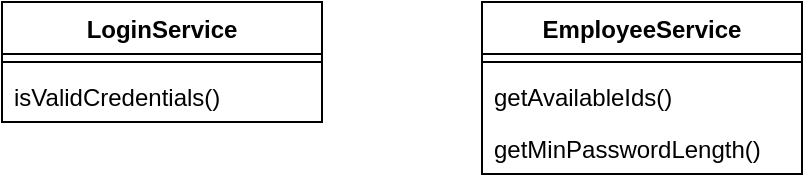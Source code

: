 <mxfile version="21.6.8" type="device">
  <diagram name="Page-1" id="qv5Sx5q8vfQ38qDblDil">
    <mxGraphModel dx="1434" dy="836" grid="1" gridSize="10" guides="1" tooltips="1" connect="1" arrows="1" fold="1" page="1" pageScale="1" pageWidth="850" pageHeight="1100" math="0" shadow="0">
      <root>
        <mxCell id="0" />
        <mxCell id="1" parent="0" />
        <mxCell id="016JOhkncRzUVJxD8CVL-13" value="LoginService" style="swimlane;fontStyle=1;align=center;verticalAlign=top;childLayout=stackLayout;horizontal=1;startSize=26;horizontalStack=0;resizeParent=1;resizeParentMax=0;resizeLast=0;collapsible=1;marginBottom=0;whiteSpace=wrap;html=1;" parent="1" vertex="1">
          <mxGeometry x="80" y="240" width="160" height="60" as="geometry" />
        </mxCell>
        <mxCell id="016JOhkncRzUVJxD8CVL-15" value="" style="line;strokeWidth=1;fillColor=none;align=left;verticalAlign=middle;spacingTop=-1;spacingLeft=3;spacingRight=3;rotatable=0;labelPosition=right;points=[];portConstraint=eastwest;strokeColor=inherit;" parent="016JOhkncRzUVJxD8CVL-13" vertex="1">
          <mxGeometry y="26" width="160" height="8" as="geometry" />
        </mxCell>
        <mxCell id="016JOhkncRzUVJxD8CVL-16" value="isValidCredentials()" style="text;strokeColor=none;fillColor=none;align=left;verticalAlign=top;spacingLeft=4;spacingRight=4;overflow=hidden;rotatable=0;points=[[0,0.5],[1,0.5]];portConstraint=eastwest;whiteSpace=wrap;html=1;" parent="016JOhkncRzUVJxD8CVL-13" vertex="1">
          <mxGeometry y="34" width="160" height="26" as="geometry" />
        </mxCell>
        <mxCell id="3_RIyIB_eaVRg3I7UQbX-1" value="EmployeeService" style="swimlane;fontStyle=1;align=center;verticalAlign=top;childLayout=stackLayout;horizontal=1;startSize=26;horizontalStack=0;resizeParent=1;resizeParentMax=0;resizeLast=0;collapsible=1;marginBottom=0;whiteSpace=wrap;html=1;" vertex="1" parent="1">
          <mxGeometry x="320" y="240" width="160" height="86" as="geometry" />
        </mxCell>
        <mxCell id="3_RIyIB_eaVRg3I7UQbX-2" value="" style="line;strokeWidth=1;fillColor=none;align=left;verticalAlign=middle;spacingTop=-1;spacingLeft=3;spacingRight=3;rotatable=0;labelPosition=right;points=[];portConstraint=eastwest;strokeColor=inherit;" vertex="1" parent="3_RIyIB_eaVRg3I7UQbX-1">
          <mxGeometry y="26" width="160" height="8" as="geometry" />
        </mxCell>
        <mxCell id="3_RIyIB_eaVRg3I7UQbX-3" value="getAvailableIds()" style="text;strokeColor=none;fillColor=none;align=left;verticalAlign=top;spacingLeft=4;spacingRight=4;overflow=hidden;rotatable=0;points=[[0,0.5],[1,0.5]];portConstraint=eastwest;whiteSpace=wrap;html=1;" vertex="1" parent="3_RIyIB_eaVRg3I7UQbX-1">
          <mxGeometry y="34" width="160" height="26" as="geometry" />
        </mxCell>
        <mxCell id="3_RIyIB_eaVRg3I7UQbX-4" value="getMinPasswordLength()" style="text;strokeColor=none;fillColor=none;align=left;verticalAlign=top;spacingLeft=4;spacingRight=4;overflow=hidden;rotatable=0;points=[[0,0.5],[1,0.5]];portConstraint=eastwest;whiteSpace=wrap;html=1;" vertex="1" parent="3_RIyIB_eaVRg3I7UQbX-1">
          <mxGeometry y="60" width="160" height="26" as="geometry" />
        </mxCell>
      </root>
    </mxGraphModel>
  </diagram>
</mxfile>

